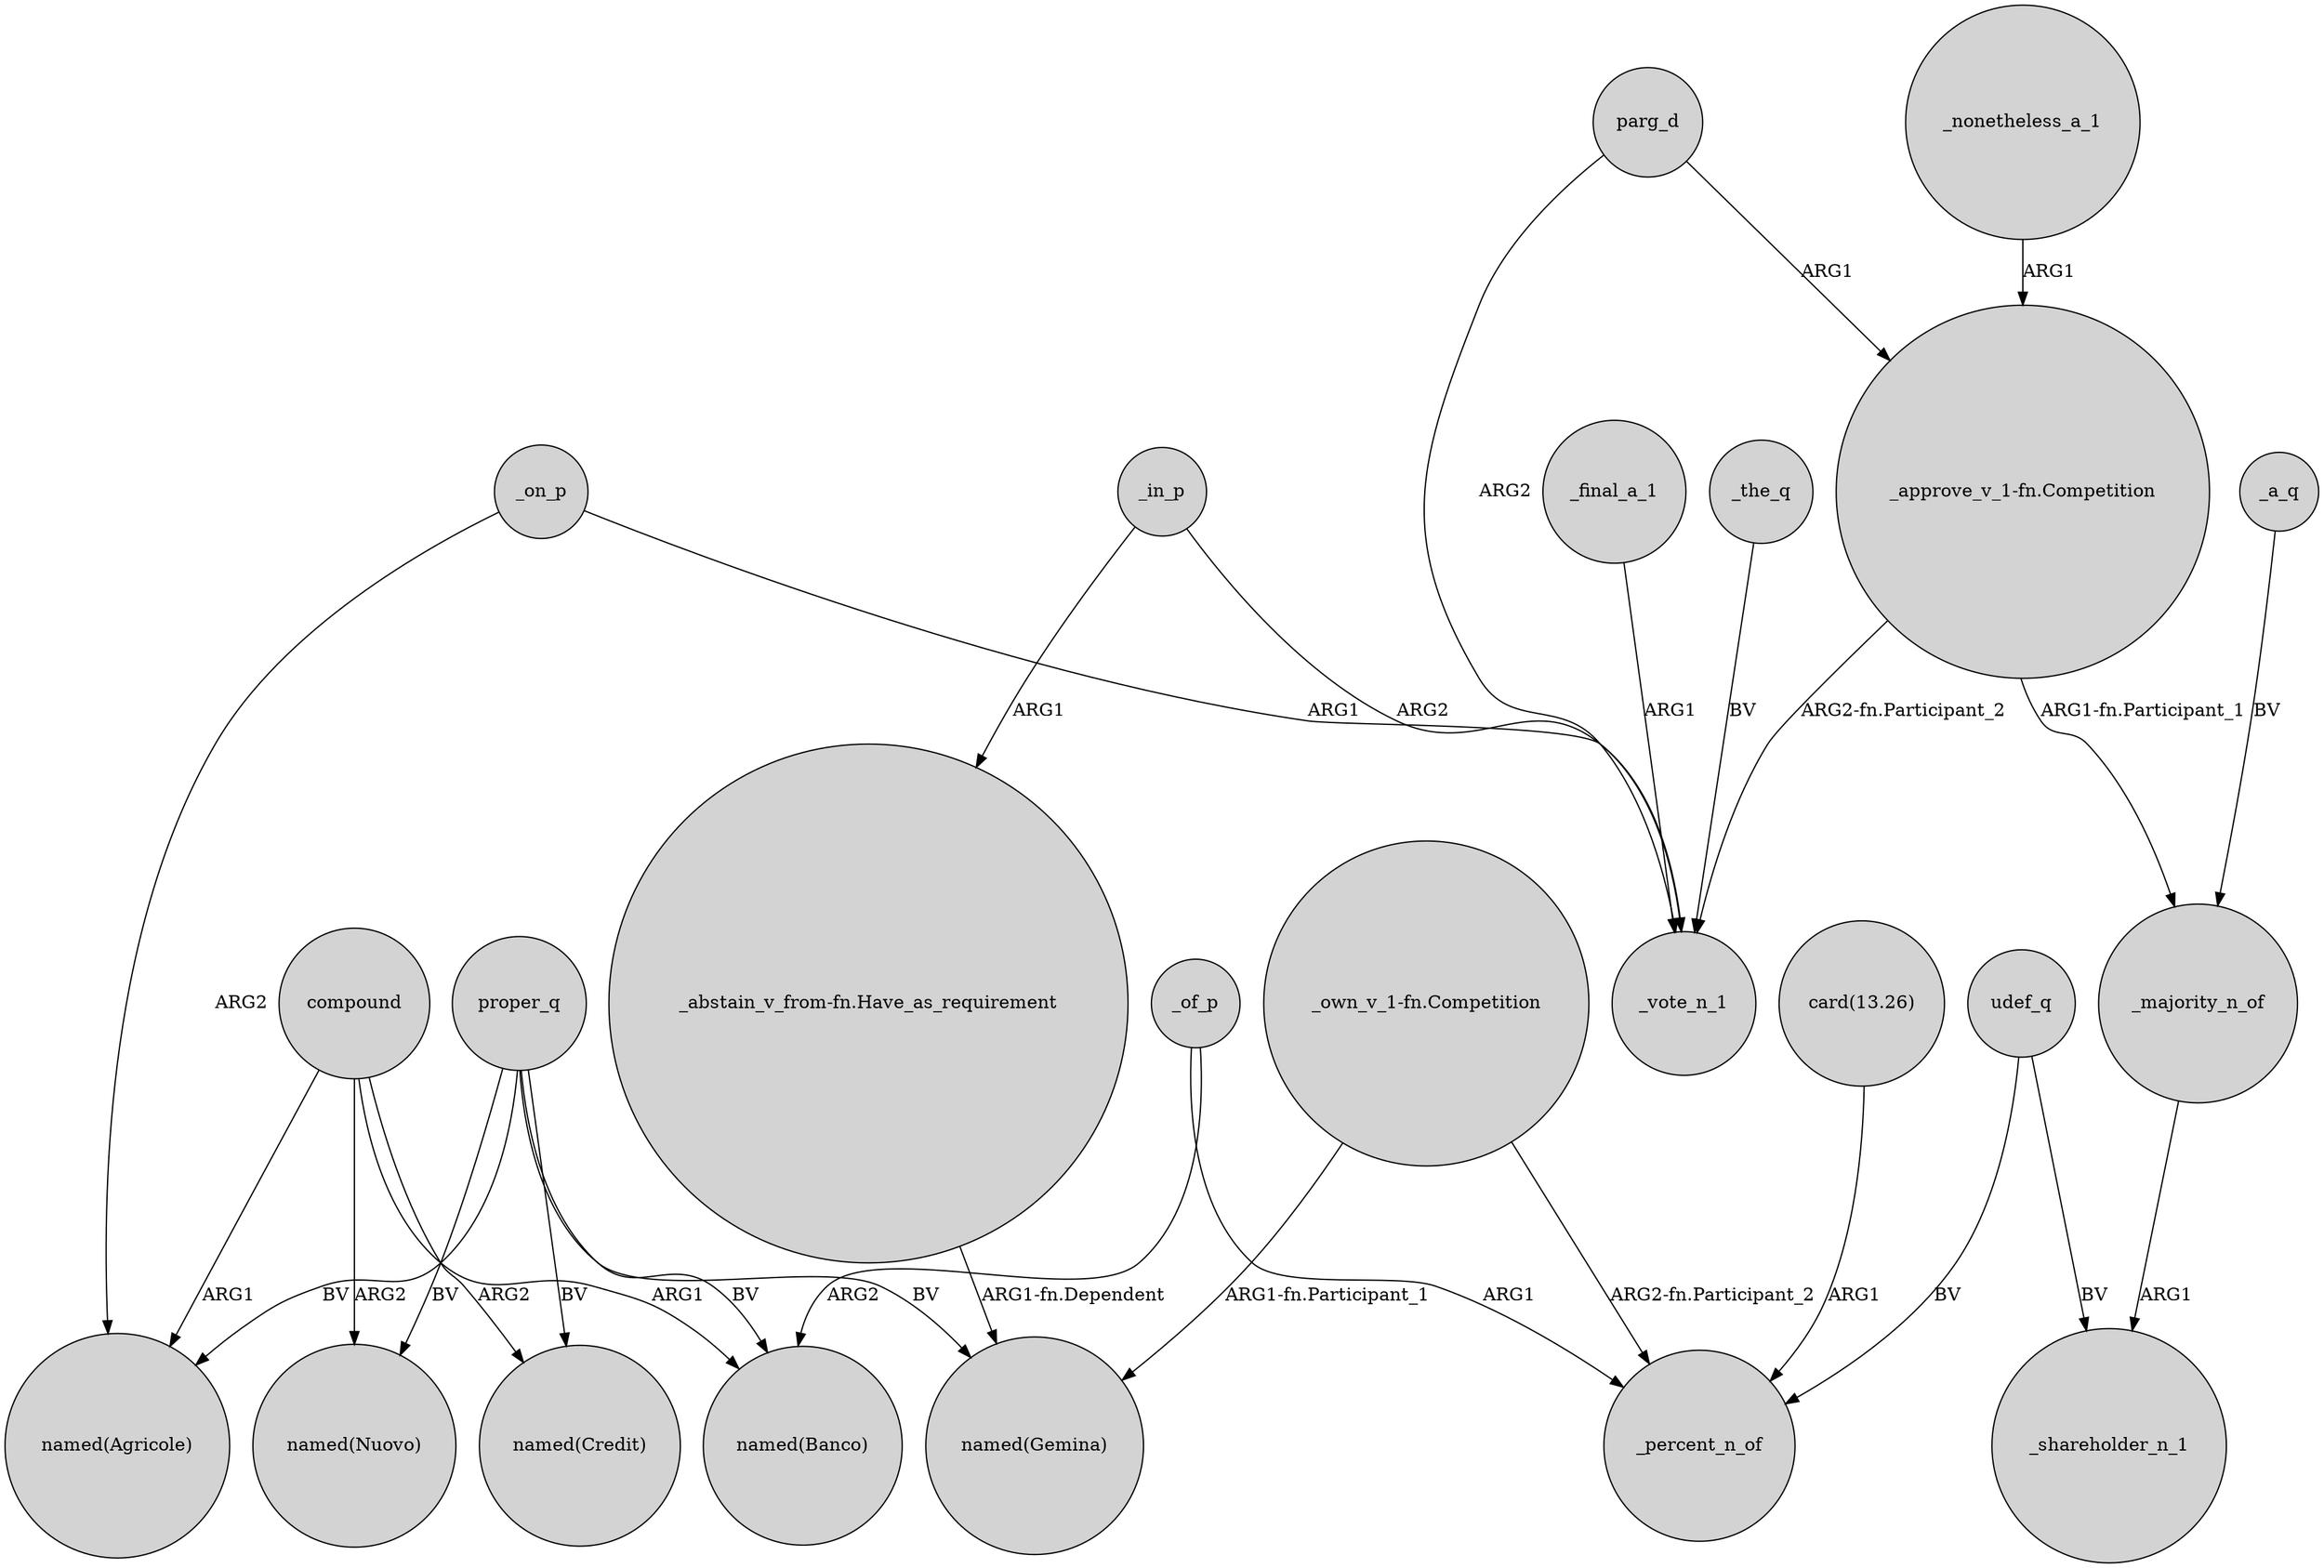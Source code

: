 digraph {
	node [shape=circle style=filled]
	"_abstain_v_from-fn.Have_as_requirement" -> "named(Gemina)" [label="ARG1-fn.Dependent"]
	_of_p -> "named(Banco)" [label=ARG2]
	_a_q -> _majority_n_of [label=BV]
	parg_d -> "_approve_v_1-fn.Competition" [label=ARG1]
	udef_q -> _shareholder_n_1 [label=BV]
	_on_p -> _vote_n_1 [label=ARG1]
	"_approve_v_1-fn.Competition" -> _majority_n_of [label="ARG1-fn.Participant_1"]
	"_own_v_1-fn.Competition" -> "named(Gemina)" [label="ARG1-fn.Participant_1"]
	_in_p -> _vote_n_1 [label=ARG2]
	"_approve_v_1-fn.Competition" -> _vote_n_1 [label="ARG2-fn.Participant_2"]
	_final_a_1 -> _vote_n_1 [label=ARG1]
	proper_q -> "named(Nuovo)" [label=BV]
	proper_q -> "named(Gemina)" [label=BV]
	_of_p -> _percent_n_of [label=ARG1]
	_majority_n_of -> _shareholder_n_1 [label=ARG1]
	_nonetheless_a_1 -> "_approve_v_1-fn.Competition" [label=ARG1]
	proper_q -> "named(Agricole)" [label=BV]
	parg_d -> _vote_n_1 [label=ARG2]
	udef_q -> _percent_n_of [label=BV]
	_on_p -> "named(Agricole)" [label=ARG2]
	"card(13.26)" -> _percent_n_of [label=ARG1]
	proper_q -> "named(Credit)" [label=BV]
	compound -> "named(Credit)" [label=ARG2]
	_the_q -> _vote_n_1 [label=BV]
	proper_q -> "named(Banco)" [label=BV]
	_in_p -> "_abstain_v_from-fn.Have_as_requirement" [label=ARG1]
	compound -> "named(Nuovo)" [label=ARG2]
	compound -> "named(Banco)" [label=ARG1]
	compound -> "named(Agricole)" [label=ARG1]
	"_own_v_1-fn.Competition" -> _percent_n_of [label="ARG2-fn.Participant_2"]
}
